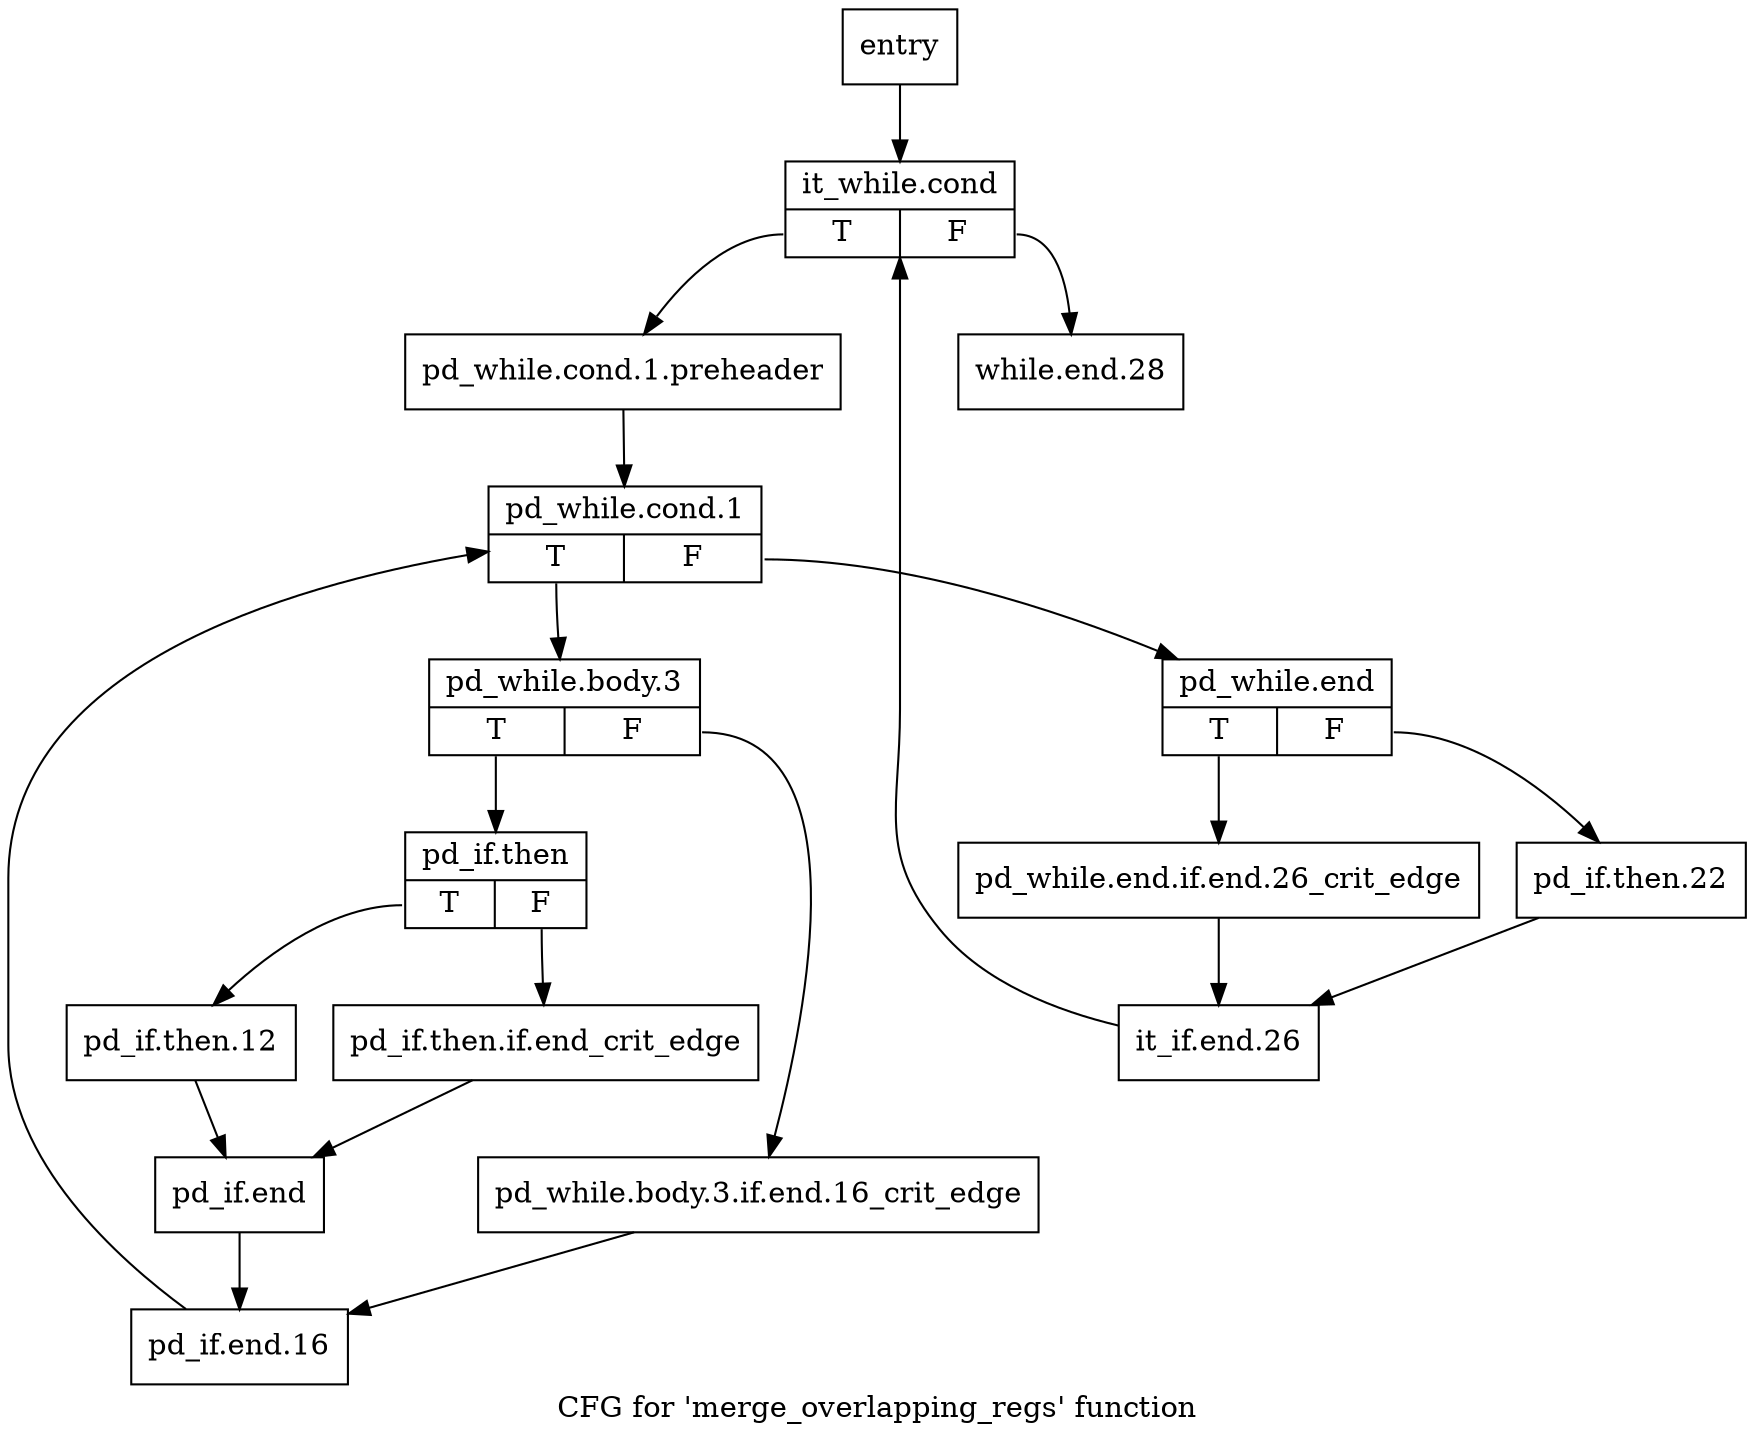 digraph "CFG for 'merge_overlapping_regs' function" {
	label="CFG for 'merge_overlapping_regs' function";

	Node0x87b9730 [shape=record,label="{entry}"];
	Node0x87b9730 -> Node0x87b9780;
	Node0x87b9780 [shape=record,label="{it_while.cond|{<s0>T|<s1>F}}"];
	Node0x87b9780:s0 -> Node0x87b97d0;
	Node0x87b9780:s1 -> Node0x87bacc0;
	Node0x87b97d0 [shape=record,label="{pd_while.cond.1.preheader}"];
	Node0x87b97d0 -> Node0x87b9820;
	Node0x87b9820 [shape=record,label="{pd_while.cond.1|{<s0>T|<s1>F}}"];
	Node0x87b9820:s0 -> Node0x87b9870;
	Node0x87b9820:s1 -> Node0x87b9aa0;
	Node0x87b9870 [shape=record,label="{pd_while.body.3|{<s0>T|<s1>F}}"];
	Node0x87b9870:s0 -> Node0x87b9910;
	Node0x87b9870:s1 -> Node0x87b98c0;
	Node0x87b98c0 [shape=record,label="{pd_while.body.3.if.end.16_crit_edge}"];
	Node0x87b98c0 -> Node0x87b9a50;
	Node0x87b9910 [shape=record,label="{pd_if.then|{<s0>T|<s1>F}}"];
	Node0x87b9910:s0 -> Node0x87b99b0;
	Node0x87b9910:s1 -> Node0x87b9960;
	Node0x87b9960 [shape=record,label="{pd_if.then.if.end_crit_edge}"];
	Node0x87b9960 -> Node0x87b9a00;
	Node0x87b99b0 [shape=record,label="{pd_if.then.12}"];
	Node0x87b99b0 -> Node0x87b9a00;
	Node0x87b9a00 [shape=record,label="{pd_if.end}"];
	Node0x87b9a00 -> Node0x87b9a50;
	Node0x87b9a50 [shape=record,label="{pd_if.end.16}"];
	Node0x87b9a50 -> Node0x87b9820;
	Node0x87b9aa0 [shape=record,label="{pd_while.end|{<s0>T|<s1>F}}"];
	Node0x87b9aa0:s0 -> Node0x87babd0;
	Node0x87b9aa0:s1 -> Node0x87bac20;
	Node0x87babd0 [shape=record,label="{pd_while.end.if.end.26_crit_edge}"];
	Node0x87babd0 -> Node0x87bac70;
	Node0x87bac20 [shape=record,label="{pd_if.then.22}"];
	Node0x87bac20 -> Node0x87bac70;
	Node0x87bac70 [shape=record,label="{it_if.end.26}"];
	Node0x87bac70 -> Node0x87b9780;
	Node0x87bacc0 [shape=record,label="{while.end.28}"];
}
